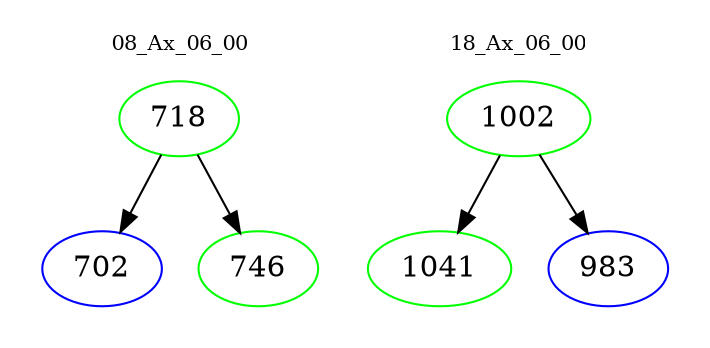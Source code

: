 digraph{
subgraph cluster_0 {
color = white
label = "08_Ax_06_00";
fontsize=10;
T0_718 [label="718", color="green"]
T0_718 -> T0_702 [color="black"]
T0_702 [label="702", color="blue"]
T0_718 -> T0_746 [color="black"]
T0_746 [label="746", color="green"]
}
subgraph cluster_1 {
color = white
label = "18_Ax_06_00";
fontsize=10;
T1_1002 [label="1002", color="green"]
T1_1002 -> T1_1041 [color="black"]
T1_1041 [label="1041", color="green"]
T1_1002 -> T1_983 [color="black"]
T1_983 [label="983", color="blue"]
}
}
